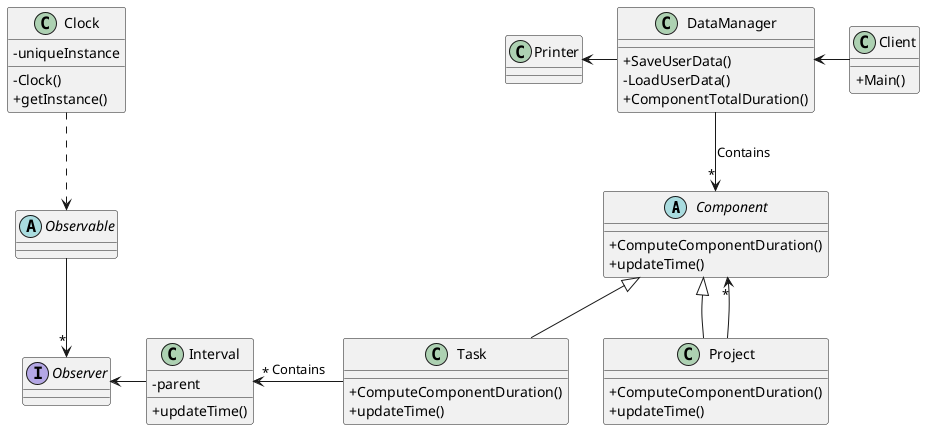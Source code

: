 @startuml 

skinparam classAttributeIconSize 0
skinparam linetype polyline

abstract class Component {
+ ComputeComponentDuration()
+ updateTime()
}

class Project extends Component {
+ ComputeComponentDuration()
+ updateTime()
}


class Task extends Component {
+ ComputeComponentDuration()
+ updateTime()
}

class Interval {
- parent
+ updateTime()
}

Interface Observer{
}

abstract class Observable {
}

class Clock {
- uniqueInstance
- Clock()
+ getInstance()
}

class Client{
+ Main()
}

class DataManager{  
+ SaveUserData()
- LoadUserData()
+ ComponentTotalDuration()
}

Class Printer{
}

DataManager -down-> "*" Component: Contains
Project --> "*" Component
Client -left-> DataManager
Task -left-> "*" Interval:Contains
Clock .down.> Observable
Observable -Down-> "*" Observer
Interval -left-> Observer
DataManager -left-> Printer
Task -[hidden]right-> Project

@enduml